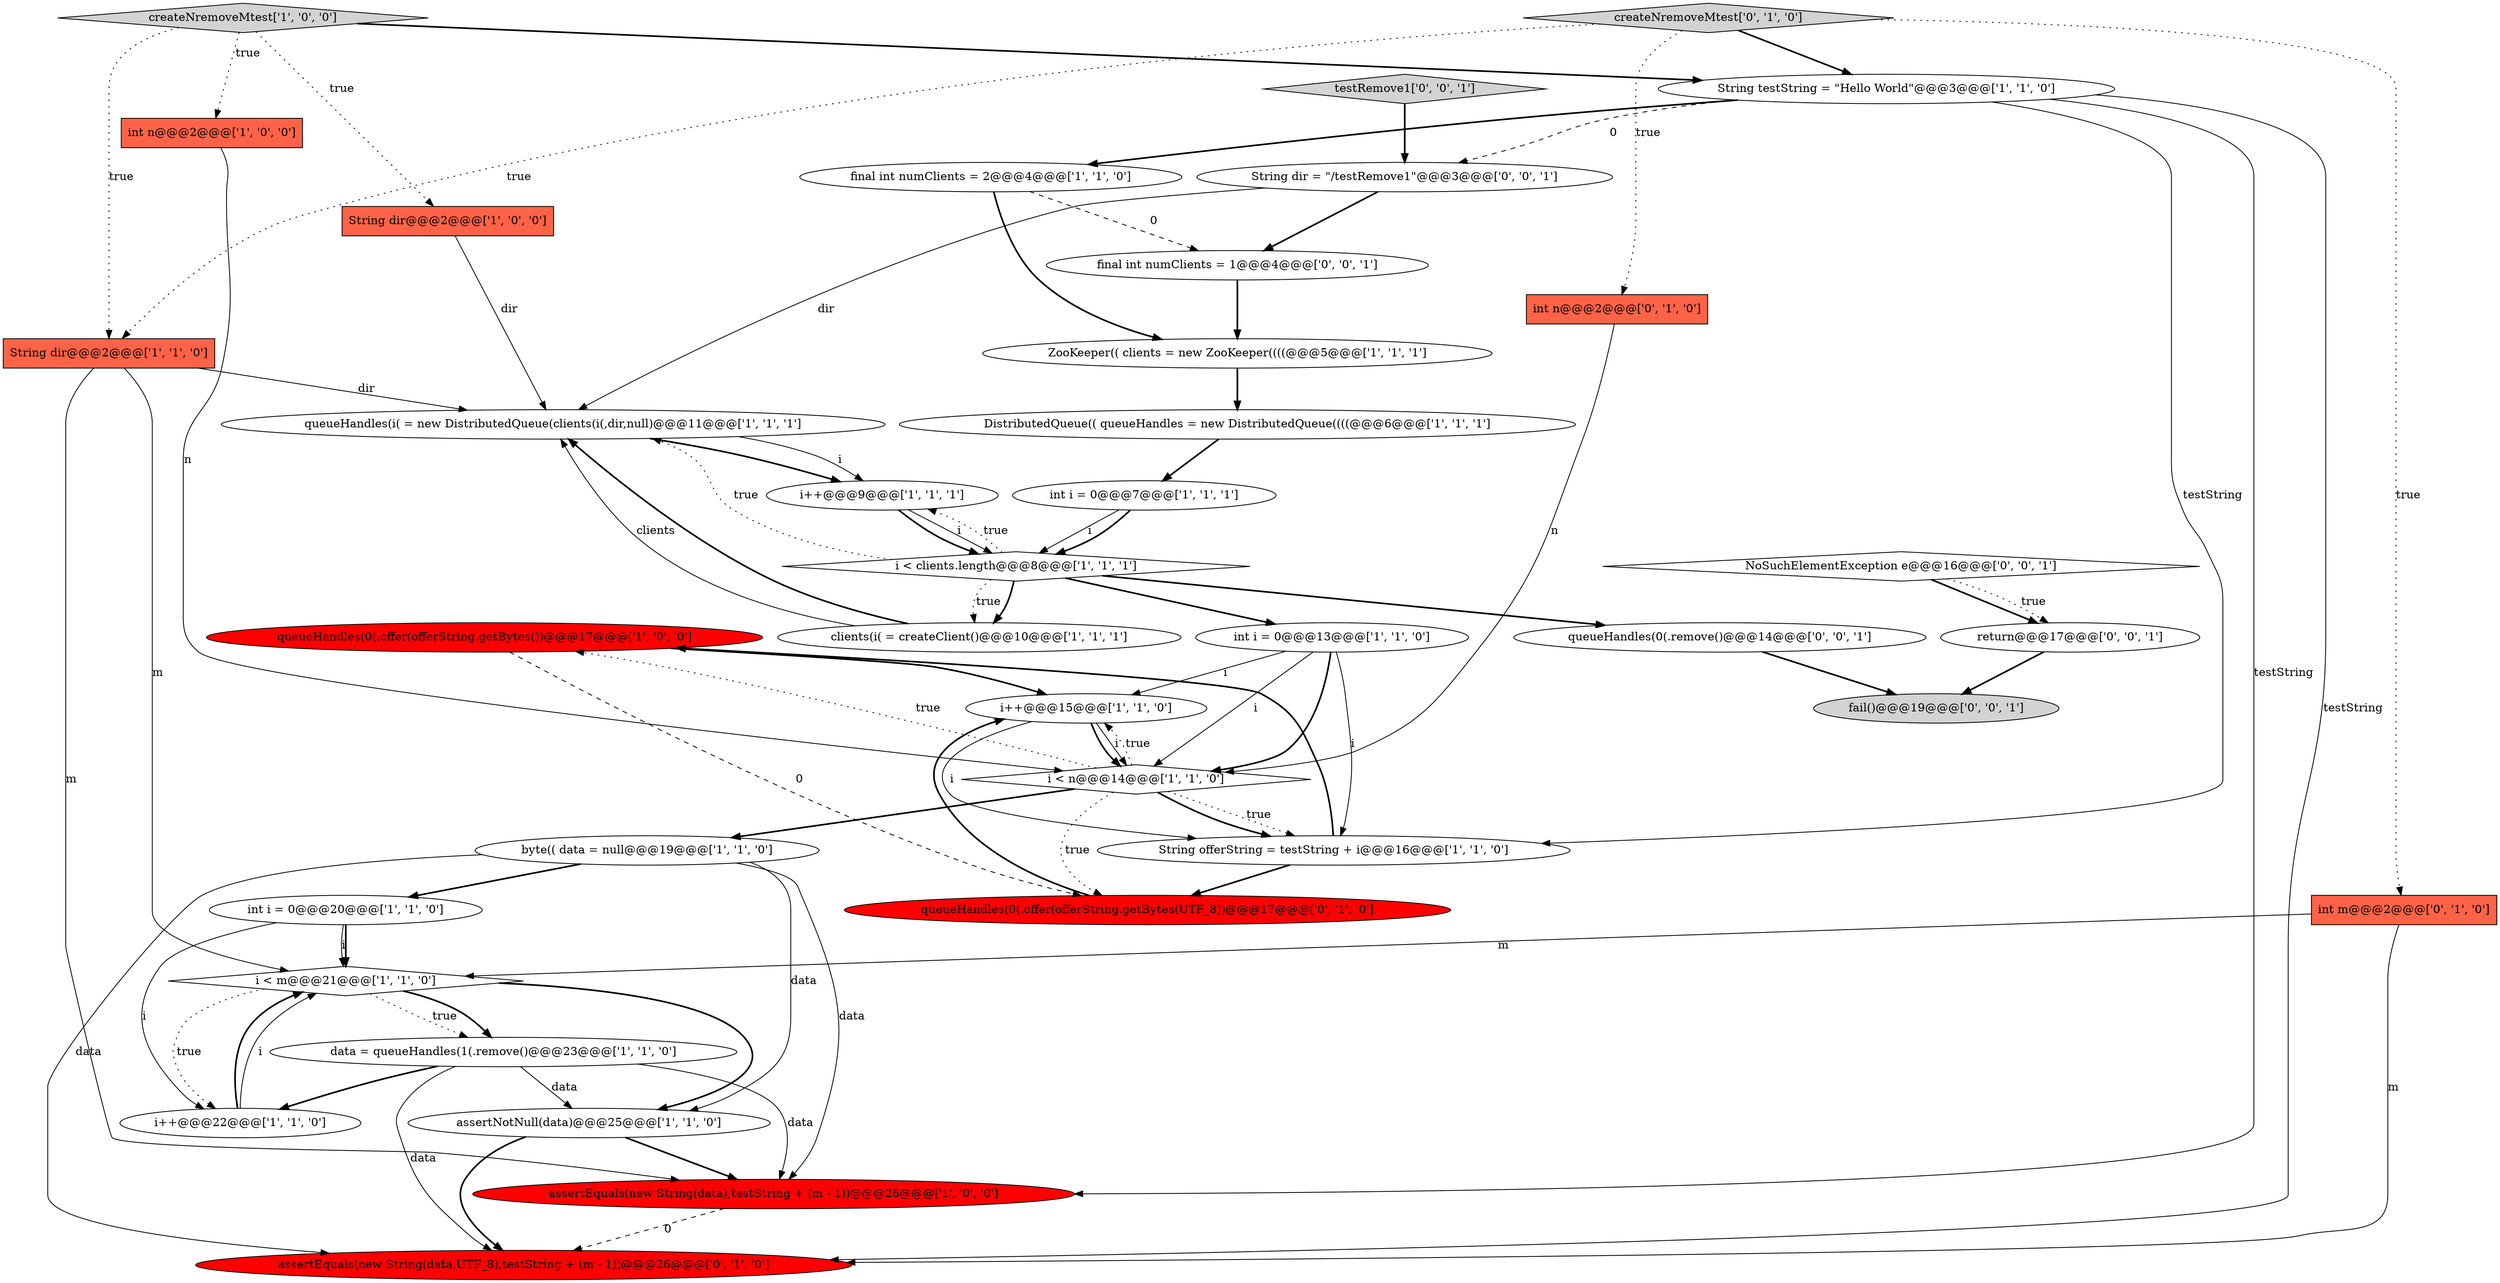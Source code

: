digraph {
22 [style = filled, label = "queueHandles(0(.offer(offerString.getBytes())@@@17@@@['1', '0', '0']", fillcolor = red, shape = ellipse image = "AAA1AAABBB1BBB"];
36 [style = filled, label = "queueHandles(0(.remove()@@@14@@@['0', '0', '1']", fillcolor = white, shape = ellipse image = "AAA0AAABBB3BBB"];
25 [style = filled, label = "assertEquals(new String(data,UTF_8),testString + (m - 1))@@@26@@@['0', '1', '0']", fillcolor = red, shape = ellipse image = "AAA1AAABBB2BBB"];
7 [style = filled, label = "String offerString = testString + i@@@16@@@['1', '1', '0']", fillcolor = white, shape = ellipse image = "AAA0AAABBB1BBB"];
13 [style = filled, label = "i < m@@@21@@@['1', '1', '0']", fillcolor = white, shape = diamond image = "AAA0AAABBB1BBB"];
8 [style = filled, label = "int i = 0@@@20@@@['1', '1', '0']", fillcolor = white, shape = ellipse image = "AAA0AAABBB1BBB"];
10 [style = filled, label = "createNremoveMtest['1', '0', '0']", fillcolor = lightgray, shape = diamond image = "AAA0AAABBB1BBB"];
18 [style = filled, label = "clients(i( = createClient()@@@10@@@['1', '1', '1']", fillcolor = white, shape = ellipse image = "AAA0AAABBB1BBB"];
35 [style = filled, label = "fail()@@@19@@@['0', '0', '1']", fillcolor = lightgray, shape = ellipse image = "AAA0AAABBB3BBB"];
27 [style = filled, label = "int n@@@2@@@['0', '1', '0']", fillcolor = tomato, shape = box image = "AAA0AAABBB2BBB"];
21 [style = filled, label = "String dir@@@2@@@['1', '1', '0']", fillcolor = tomato, shape = box image = "AAA0AAABBB1BBB"];
2 [style = filled, label = "i++@@@22@@@['1', '1', '0']", fillcolor = white, shape = ellipse image = "AAA0AAABBB1BBB"];
24 [style = filled, label = "byte(( data = null@@@19@@@['1', '1', '0']", fillcolor = white, shape = ellipse image = "AAA0AAABBB1BBB"];
23 [style = filled, label = "int i = 0@@@7@@@['1', '1', '1']", fillcolor = white, shape = ellipse image = "AAA0AAABBB1BBB"];
5 [style = filled, label = "data = queueHandles(1(.remove()@@@23@@@['1', '1', '0']", fillcolor = white, shape = ellipse image = "AAA0AAABBB1BBB"];
16 [style = filled, label = "queueHandles(i( = new DistributedQueue(clients(i(,dir,null)@@@11@@@['1', '1', '1']", fillcolor = white, shape = ellipse image = "AAA0AAABBB1BBB"];
14 [style = filled, label = "String testString = \"Hello World\"@@@3@@@['1', '1', '0']", fillcolor = white, shape = ellipse image = "AAA0AAABBB1BBB"];
30 [style = filled, label = "String dir = \"/testRemove1\"@@@3@@@['0', '0', '1']", fillcolor = white, shape = ellipse image = "AAA0AAABBB3BBB"];
33 [style = filled, label = "testRemove1['0', '0', '1']", fillcolor = lightgray, shape = diamond image = "AAA0AAABBB3BBB"];
0 [style = filled, label = "i < n@@@14@@@['1', '1', '0']", fillcolor = white, shape = diamond image = "AAA0AAABBB1BBB"];
9 [style = filled, label = "int n@@@2@@@['1', '0', '0']", fillcolor = tomato, shape = box image = "AAA0AAABBB1BBB"];
31 [style = filled, label = "final int numClients = 1@@@4@@@['0', '0', '1']", fillcolor = white, shape = ellipse image = "AAA0AAABBB3BBB"];
15 [style = filled, label = "assertNotNull(data)@@@25@@@['1', '1', '0']", fillcolor = white, shape = ellipse image = "AAA0AAABBB1BBB"];
12 [style = filled, label = "i < clients.length@@@8@@@['1', '1', '1']", fillcolor = white, shape = diamond image = "AAA0AAABBB1BBB"];
34 [style = filled, label = "return@@@17@@@['0', '0', '1']", fillcolor = white, shape = ellipse image = "AAA0AAABBB3BBB"];
28 [style = filled, label = "int m@@@2@@@['0', '1', '0']", fillcolor = tomato, shape = box image = "AAA0AAABBB2BBB"];
3 [style = filled, label = "String dir@@@2@@@['1', '0', '0']", fillcolor = tomato, shape = box image = "AAA0AAABBB1BBB"];
32 [style = filled, label = "NoSuchElementException e@@@16@@@['0', '0', '1']", fillcolor = white, shape = diamond image = "AAA0AAABBB3BBB"];
17 [style = filled, label = "DistributedQueue(( queueHandles = new DistributedQueue((((@@@6@@@['1', '1', '1']", fillcolor = white, shape = ellipse image = "AAA0AAABBB1BBB"];
1 [style = filled, label = "final int numClients = 2@@@4@@@['1', '1', '0']", fillcolor = white, shape = ellipse image = "AAA0AAABBB1BBB"];
11 [style = filled, label = "i++@@@15@@@['1', '1', '0']", fillcolor = white, shape = ellipse image = "AAA0AAABBB1BBB"];
29 [style = filled, label = "queueHandles(0(.offer(offerString.getBytes(UTF_8))@@@17@@@['0', '1', '0']", fillcolor = red, shape = ellipse image = "AAA1AAABBB2BBB"];
4 [style = filled, label = "int i = 0@@@13@@@['1', '1', '0']", fillcolor = white, shape = ellipse image = "AAA0AAABBB1BBB"];
6 [style = filled, label = "i++@@@9@@@['1', '1', '1']", fillcolor = white, shape = ellipse image = "AAA0AAABBB1BBB"];
20 [style = filled, label = "assertEquals(new String(data),testString + (m - 1))@@@26@@@['1', '0', '0']", fillcolor = red, shape = ellipse image = "AAA1AAABBB1BBB"];
19 [style = filled, label = "ZooKeeper(( clients = new ZooKeeper((((@@@5@@@['1', '1', '1']", fillcolor = white, shape = ellipse image = "AAA0AAABBB1BBB"];
26 [style = filled, label = "createNremoveMtest['0', '1', '0']", fillcolor = lightgray, shape = diamond image = "AAA0AAABBB2BBB"];
16->6 [style = solid, label="i"];
3->16 [style = solid, label="dir"];
15->25 [style = bold, label=""];
22->29 [style = dashed, label="0"];
14->25 [style = solid, label="testString"];
10->3 [style = dotted, label="true"];
13->5 [style = dotted, label="true"];
32->34 [style = bold, label=""];
23->12 [style = solid, label="i"];
20->25 [style = dashed, label="0"];
15->20 [style = bold, label=""];
26->28 [style = dotted, label="true"];
0->24 [style = bold, label=""];
12->18 [style = bold, label=""];
23->12 [style = bold, label=""];
21->20 [style = solid, label="m"];
6->12 [style = solid, label="i"];
11->0 [style = solid, label="i"];
0->11 [style = dotted, label="true"];
8->2 [style = solid, label="i"];
0->7 [style = dotted, label="true"];
7->29 [style = bold, label=""];
10->14 [style = bold, label=""];
16->6 [style = bold, label=""];
14->20 [style = solid, label="testString"];
1->31 [style = dashed, label="0"];
26->14 [style = bold, label=""];
12->18 [style = dotted, label="true"];
4->0 [style = bold, label=""];
0->7 [style = bold, label=""];
21->16 [style = solid, label="dir"];
5->15 [style = solid, label="data"];
12->6 [style = dotted, label="true"];
13->5 [style = bold, label=""];
33->30 [style = bold, label=""];
4->0 [style = solid, label="i"];
13->15 [style = bold, label=""];
34->35 [style = bold, label=""];
28->13 [style = solid, label="m"];
24->8 [style = bold, label=""];
36->35 [style = bold, label=""];
1->19 [style = bold, label=""];
22->11 [style = bold, label=""];
29->11 [style = bold, label=""];
21->13 [style = solid, label="m"];
4->7 [style = solid, label="i"];
5->20 [style = solid, label="data"];
32->34 [style = dotted, label="true"];
26->27 [style = dotted, label="true"];
12->36 [style = bold, label=""];
2->13 [style = solid, label="i"];
19->17 [style = bold, label=""];
10->9 [style = dotted, label="true"];
17->23 [style = bold, label=""];
13->2 [style = dotted, label="true"];
7->22 [style = bold, label=""];
5->25 [style = solid, label="data"];
30->31 [style = bold, label=""];
14->7 [style = solid, label="testString"];
31->19 [style = bold, label=""];
8->13 [style = bold, label=""];
18->16 [style = bold, label=""];
6->12 [style = bold, label=""];
24->25 [style = solid, label="data"];
4->11 [style = solid, label="i"];
27->0 [style = solid, label="n"];
24->15 [style = solid, label="data"];
18->16 [style = solid, label="clients"];
11->7 [style = solid, label="i"];
14->1 [style = bold, label=""];
8->13 [style = solid, label="i"];
0->22 [style = dotted, label="true"];
2->13 [style = bold, label=""];
5->2 [style = bold, label=""];
30->16 [style = solid, label="dir"];
11->0 [style = bold, label=""];
0->29 [style = dotted, label="true"];
12->4 [style = bold, label=""];
12->16 [style = dotted, label="true"];
26->21 [style = dotted, label="true"];
28->25 [style = solid, label="m"];
14->30 [style = dashed, label="0"];
10->21 [style = dotted, label="true"];
24->20 [style = solid, label="data"];
9->0 [style = solid, label="n"];
}

